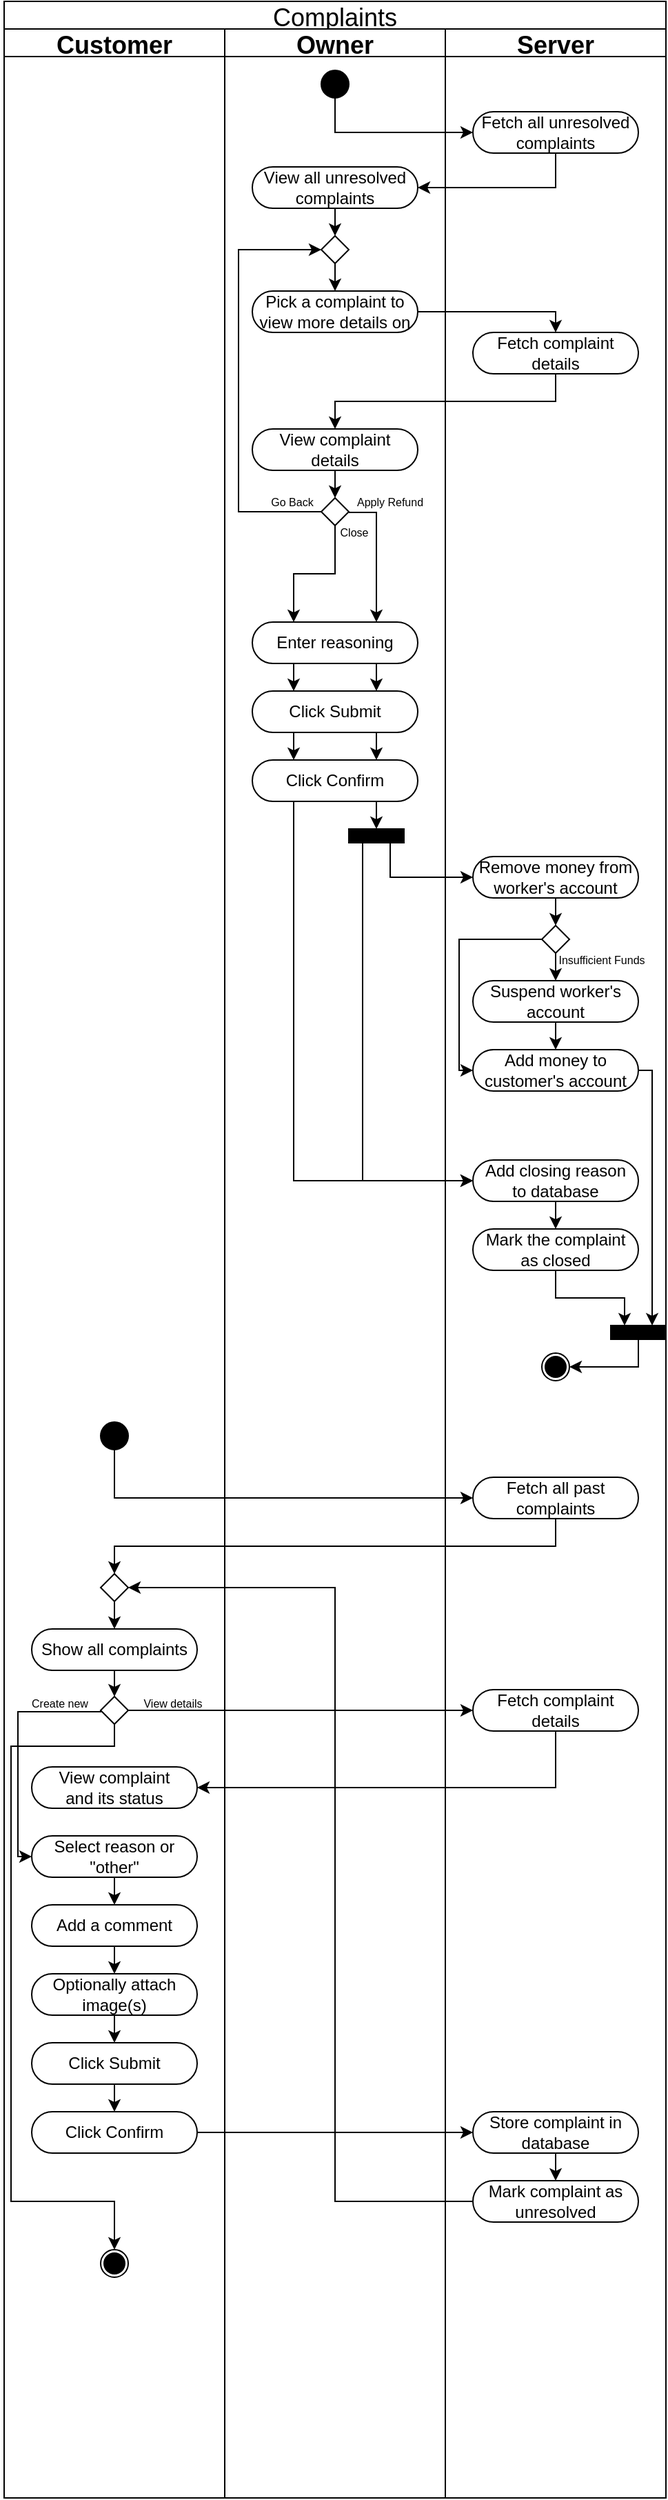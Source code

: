<mxfile version="16.5.1" type="device"><diagram id="_SLtAi79VqK4mdnjfgfI" name="Page-1"><mxGraphModel dx="816" dy="670" grid="1" gridSize="10" guides="1" tooltips="1" connect="1" arrows="1" fold="1" page="1" pageScale="1" pageWidth="850" pageHeight="1100" math="0" shadow="0"><root><mxCell id="0"/><mxCell id="1" parent="0"/><mxCell id="pZFodb_khQueeRcYUHfo-1" value="Complaints" style="swimlane;childLayout=stackLayout;resizeParent=1;resizeParentMax=0;startSize=20;fontSize=18;fontStyle=0" parent="1" vertex="1"><mxGeometry x="50" y="130" width="480" height="1810" as="geometry"/></mxCell><mxCell id="pZFodb_khQueeRcYUHfo-2" value="Customer" style="swimlane;startSize=20;fontSize=18;" parent="pZFodb_khQueeRcYUHfo-1" vertex="1"><mxGeometry y="20" width="160" height="1790" as="geometry"><mxRectangle y="20" width="40" height="1790" as="alternateBounds"/></mxGeometry></mxCell><mxCell id="pZFodb_khQueeRcYUHfo-62" value="" style="ellipse;whiteSpace=wrap;html=1;aspect=fixed;fillColor=#000000;" parent="pZFodb_khQueeRcYUHfo-2" vertex="1"><mxGeometry x="70" y="1010" width="20" height="20" as="geometry"/></mxCell><mxCell id="pZFodb_khQueeRcYUHfo-77" style="edgeStyle=orthogonalEdgeStyle;rounded=0;orthogonalLoop=1;jettySize=auto;html=1;exitX=0.5;exitY=1;exitDx=0;exitDy=0;entryX=0.5;entryY=0;entryDx=0;entryDy=0;fontSize=8;" parent="pZFodb_khQueeRcYUHfo-2" source="pZFodb_khQueeRcYUHfo-70" target="pZFodb_khQueeRcYUHfo-75" edge="1"><mxGeometry relative="1" as="geometry"/></mxCell><mxCell id="pZFodb_khQueeRcYUHfo-70" value="" style="rhombus;whiteSpace=wrap;html=1;fontSize=18;fillColor=#FFFFFF;" parent="pZFodb_khQueeRcYUHfo-2" vertex="1"><mxGeometry x="70" y="1120" width="20" height="20" as="geometry"/></mxCell><mxCell id="pZFodb_khQueeRcYUHfo-75" value="Show all complaints" style="rounded=1;whiteSpace=wrap;html=1;fillColor=#FFFFFF;arcSize=50;" parent="pZFodb_khQueeRcYUHfo-2" vertex="1"><mxGeometry x="20" y="1160" width="120" height="30" as="geometry"/></mxCell><mxCell id="pZFodb_khQueeRcYUHfo-80" value="View complaint&lt;br&gt;and its status" style="rounded=1;whiteSpace=wrap;html=1;fillColor=#FFFFFF;arcSize=50;" parent="pZFodb_khQueeRcYUHfo-2" vertex="1"><mxGeometry x="20" y="1260" width="120" height="30" as="geometry"/></mxCell><mxCell id="oEQmmUMrwMmNv6_b_LVQ-38" value="View details" style="text;html=1;strokeColor=none;fillColor=none;align=center;verticalAlign=middle;whiteSpace=wrap;rounded=0;fontSize=8;" vertex="1" parent="pZFodb_khQueeRcYUHfo-2"><mxGeometry x="90" y="1199" width="65" height="30" as="geometry"/></mxCell><mxCell id="oEQmmUMrwMmNv6_b_LVQ-40" value="Create new" style="text;html=1;strokeColor=none;fillColor=none;align=center;verticalAlign=middle;whiteSpace=wrap;rounded=0;fontSize=8;" vertex="1" parent="pZFodb_khQueeRcYUHfo-2"><mxGeometry x="8" y="1199" width="65" height="30" as="geometry"/></mxCell><mxCell id="fCHww71OU1-rWZyPSjRY-1" value="" style="ellipse;whiteSpace=wrap;html=1;aspect=fixed;fontSize=18;fillColor=#FFFFFF;" parent="pZFodb_khQueeRcYUHfo-2" vertex="1"><mxGeometry x="70" y="1610" width="20" height="20" as="geometry"/></mxCell><mxCell id="fCHww71OU1-rWZyPSjRY-2" value="" style="ellipse;whiteSpace=wrap;html=1;aspect=fixed;fontSize=18;fillColor=#000000;strokeWidth=6;" parent="pZFodb_khQueeRcYUHfo-2" vertex="1"><mxGeometry x="75" y="1615" width="10" height="10" as="geometry"/></mxCell><mxCell id="oEQmmUMrwMmNv6_b_LVQ-47" value="Click Confirm" style="rounded=1;whiteSpace=wrap;html=1;fillColor=#FFFFFF;arcSize=50;" vertex="1" parent="pZFodb_khQueeRcYUHfo-2"><mxGeometry x="20" y="1510" width="120" height="30" as="geometry"/></mxCell><mxCell id="oEQmmUMrwMmNv6_b_LVQ-46" value="Click Submit" style="rounded=1;whiteSpace=wrap;html=1;fillColor=#FFFFFF;arcSize=50;" vertex="1" parent="pZFodb_khQueeRcYUHfo-2"><mxGeometry x="20" y="1460" width="120" height="30" as="geometry"/></mxCell><mxCell id="oEQmmUMrwMmNv6_b_LVQ-49" style="edgeStyle=orthogonalEdgeStyle;rounded=0;orthogonalLoop=1;jettySize=auto;html=1;exitX=0.5;exitY=1;exitDx=0;exitDy=0;entryX=0.5;entryY=0;entryDx=0;entryDy=0;" edge="1" parent="pZFodb_khQueeRcYUHfo-2" source="oEQmmUMrwMmNv6_b_LVQ-46" target="oEQmmUMrwMmNv6_b_LVQ-47"><mxGeometry relative="1" as="geometry"/></mxCell><mxCell id="oEQmmUMrwMmNv6_b_LVQ-43" value="Optionally attach image(s)" style="rounded=1;whiteSpace=wrap;html=1;fillColor=#FFFFFF;arcSize=50;" vertex="1" parent="pZFodb_khQueeRcYUHfo-2"><mxGeometry x="20" y="1410" width="120" height="30" as="geometry"/></mxCell><mxCell id="oEQmmUMrwMmNv6_b_LVQ-48" style="edgeStyle=orthogonalEdgeStyle;rounded=0;orthogonalLoop=1;jettySize=auto;html=1;exitX=0.5;exitY=1;exitDx=0;exitDy=0;entryX=0.5;entryY=0;entryDx=0;entryDy=0;" edge="1" parent="pZFodb_khQueeRcYUHfo-2" source="oEQmmUMrwMmNv6_b_LVQ-43" target="oEQmmUMrwMmNv6_b_LVQ-46"><mxGeometry relative="1" as="geometry"/></mxCell><mxCell id="oEQmmUMrwMmNv6_b_LVQ-42" value="Add a comment" style="rounded=1;whiteSpace=wrap;html=1;fillColor=#FFFFFF;arcSize=50;" vertex="1" parent="pZFodb_khQueeRcYUHfo-2"><mxGeometry x="20" y="1360" width="120" height="30" as="geometry"/></mxCell><mxCell id="oEQmmUMrwMmNv6_b_LVQ-45" style="edgeStyle=orthogonalEdgeStyle;rounded=0;orthogonalLoop=1;jettySize=auto;html=1;exitX=0.5;exitY=1;exitDx=0;exitDy=0;entryX=0.5;entryY=0;entryDx=0;entryDy=0;" edge="1" parent="pZFodb_khQueeRcYUHfo-2" source="oEQmmUMrwMmNv6_b_LVQ-42" target="oEQmmUMrwMmNv6_b_LVQ-43"><mxGeometry relative="1" as="geometry"/></mxCell><mxCell id="pZFodb_khQueeRcYUHfo-81" value="Select reason or &quot;other&quot;" style="rounded=1;whiteSpace=wrap;html=1;fillColor=#FFFFFF;arcSize=50;" parent="pZFodb_khQueeRcYUHfo-2" vertex="1"><mxGeometry x="20" y="1310" width="120" height="30" as="geometry"/></mxCell><mxCell id="oEQmmUMrwMmNv6_b_LVQ-44" style="edgeStyle=orthogonalEdgeStyle;rounded=0;orthogonalLoop=1;jettySize=auto;html=1;exitX=0.5;exitY=1;exitDx=0;exitDy=0;entryX=0.5;entryY=0;entryDx=0;entryDy=0;" edge="1" parent="pZFodb_khQueeRcYUHfo-2" source="pZFodb_khQueeRcYUHfo-81" target="oEQmmUMrwMmNv6_b_LVQ-42"><mxGeometry relative="1" as="geometry"/></mxCell><mxCell id="pZFodb_khQueeRcYUHfo-78" value="" style="rhombus;whiteSpace=wrap;html=1;fontSize=18;fillColor=#FFFFFF;" parent="pZFodb_khQueeRcYUHfo-2" vertex="1"><mxGeometry x="70" y="1209" width="20" height="20" as="geometry"/></mxCell><mxCell id="pZFodb_khQueeRcYUHfo-79" style="edgeStyle=orthogonalEdgeStyle;rounded=0;orthogonalLoop=1;jettySize=auto;html=1;exitX=0.5;exitY=1;exitDx=0;exitDy=0;entryX=0.5;entryY=0;entryDx=0;entryDy=0;fontSize=8;" parent="pZFodb_khQueeRcYUHfo-2" source="pZFodb_khQueeRcYUHfo-75" target="pZFodb_khQueeRcYUHfo-78" edge="1"><mxGeometry relative="1" as="geometry"/></mxCell><mxCell id="oEQmmUMrwMmNv6_b_LVQ-59" style="edgeStyle=orthogonalEdgeStyle;rounded=0;orthogonalLoop=1;jettySize=auto;html=1;exitX=0;exitY=0.5;exitDx=0;exitDy=0;entryX=0;entryY=0.5;entryDx=0;entryDy=0;" edge="1" parent="pZFodb_khQueeRcYUHfo-2" source="pZFodb_khQueeRcYUHfo-78" target="pZFodb_khQueeRcYUHfo-81"><mxGeometry relative="1" as="geometry"><Array as="points"><mxPoint x="10" y="1220"/><mxPoint x="10" y="1325"/></Array></mxGeometry></mxCell><mxCell id="oEQmmUMrwMmNv6_b_LVQ-67" style="edgeStyle=orthogonalEdgeStyle;rounded=0;orthogonalLoop=1;jettySize=auto;html=1;exitX=0.5;exitY=1;exitDx=0;exitDy=0;entryX=0.5;entryY=0;entryDx=0;entryDy=0;" edge="1" parent="pZFodb_khQueeRcYUHfo-2" source="pZFodb_khQueeRcYUHfo-78" target="fCHww71OU1-rWZyPSjRY-1"><mxGeometry relative="1" as="geometry"><mxPoint x="80" y="1235" as="sourcePoint"/><mxPoint x="80" y="1600" as="targetPoint"/><Array as="points"><mxPoint x="80" y="1245"/><mxPoint x="5" y="1245"/><mxPoint x="5" y="1575"/><mxPoint x="80" y="1575"/></Array></mxGeometry></mxCell><mxCell id="pZFodb_khQueeRcYUHfo-3" value="Owner" style="swimlane;startSize=20;fontSize=18;" parent="pZFodb_khQueeRcYUHfo-1" vertex="1"><mxGeometry x="160" y="20" width="160" height="1790" as="geometry"/></mxCell><mxCell id="pZFodb_khQueeRcYUHfo-17" value="" style="ellipse;whiteSpace=wrap;html=1;aspect=fixed;fillColor=#000000;" parent="pZFodb_khQueeRcYUHfo-3" vertex="1"><mxGeometry x="70" y="30" width="20" height="20" as="geometry"/></mxCell><mxCell id="pZFodb_khQueeRcYUHfo-28" style="edgeStyle=orthogonalEdgeStyle;rounded=0;orthogonalLoop=1;jettySize=auto;html=1;exitX=0.5;exitY=1;exitDx=0;exitDy=0;entryX=0.5;entryY=0;entryDx=0;entryDy=0;fontSize=18;" parent="pZFodb_khQueeRcYUHfo-3" source="pZFodb_khQueeRcYUHfo-22" target="pZFodb_khQueeRcYUHfo-27" edge="1"><mxGeometry relative="1" as="geometry"/></mxCell><mxCell id="pZFodb_khQueeRcYUHfo-22" value="View all unresolved complaints" style="rounded=1;whiteSpace=wrap;html=1;fillColor=#FFFFFF;arcSize=50;" parent="pZFodb_khQueeRcYUHfo-3" vertex="1"><mxGeometry x="20" y="100" width="120" height="30" as="geometry"/></mxCell><mxCell id="pZFodb_khQueeRcYUHfo-29" style="edgeStyle=orthogonalEdgeStyle;rounded=0;orthogonalLoop=1;jettySize=auto;html=1;exitX=0.5;exitY=1;exitDx=0;exitDy=0;entryX=0.5;entryY=0;entryDx=0;entryDy=0;fontSize=18;" parent="pZFodb_khQueeRcYUHfo-3" source="pZFodb_khQueeRcYUHfo-27" target="pZFodb_khQueeRcYUHfo-26" edge="1"><mxGeometry relative="1" as="geometry"/></mxCell><mxCell id="pZFodb_khQueeRcYUHfo-27" value="" style="rhombus;whiteSpace=wrap;html=1;fontSize=18;fillColor=#FFFFFF;" parent="pZFodb_khQueeRcYUHfo-3" vertex="1"><mxGeometry x="70" y="150" width="20" height="20" as="geometry"/></mxCell><mxCell id="pZFodb_khQueeRcYUHfo-26" value="Pick a complaint to view more details on" style="rounded=1;whiteSpace=wrap;html=1;fillColor=#FFFFFF;arcSize=50;" parent="pZFodb_khQueeRcYUHfo-3" vertex="1"><mxGeometry x="20" y="190" width="120" height="30" as="geometry"/></mxCell><mxCell id="pZFodb_khQueeRcYUHfo-42" value="Enter reasoning" style="rounded=1;whiteSpace=wrap;html=1;fillColor=#FFFFFF;arcSize=50;" parent="pZFodb_khQueeRcYUHfo-3" vertex="1"><mxGeometry x="20" y="430" width="120" height="30" as="geometry"/></mxCell><mxCell id="pZFodb_khQueeRcYUHfo-46" value="Close" style="text;html=1;strokeColor=none;fillColor=none;align=center;verticalAlign=middle;whiteSpace=wrap;rounded=0;fontSize=8;" parent="pZFodb_khQueeRcYUHfo-3" vertex="1"><mxGeometry x="64" y="350" width="60" height="30" as="geometry"/></mxCell><mxCell id="oEQmmUMrwMmNv6_b_LVQ-18" value="" style="rounded=0;whiteSpace=wrap;html=1;fillColor=#000000;" vertex="1" parent="pZFodb_khQueeRcYUHfo-3"><mxGeometry x="90" y="580" width="40" height="10" as="geometry"/></mxCell><mxCell id="pZFodb_khQueeRcYUHfo-19" style="edgeStyle=orthogonalEdgeStyle;rounded=0;orthogonalLoop=1;jettySize=auto;html=1;exitX=0.5;exitY=1;exitDx=0;exitDy=0;entryX=0;entryY=0.5;entryDx=0;entryDy=0;fontSize=18;" parent="pZFodb_khQueeRcYUHfo-1" source="pZFodb_khQueeRcYUHfo-17" target="pZFodb_khQueeRcYUHfo-18" edge="1"><mxGeometry relative="1" as="geometry"/></mxCell><mxCell id="pZFodb_khQueeRcYUHfo-21" style="edgeStyle=orthogonalEdgeStyle;rounded=0;orthogonalLoop=1;jettySize=auto;html=1;exitX=0.5;exitY=1;exitDx=0;exitDy=0;fontSize=18;entryX=1;entryY=0.5;entryDx=0;entryDy=0;" parent="pZFodb_khQueeRcYUHfo-1" source="pZFodb_khQueeRcYUHfo-18" target="pZFodb_khQueeRcYUHfo-22" edge="1"><mxGeometry relative="1" as="geometry"><mxPoint x="340" y="130" as="targetPoint"/></mxGeometry></mxCell><mxCell id="pZFodb_khQueeRcYUHfo-37" style="edgeStyle=orthogonalEdgeStyle;rounded=0;orthogonalLoop=1;jettySize=auto;html=1;exitX=1;exitY=0.5;exitDx=0;exitDy=0;entryX=0.5;entryY=0;entryDx=0;entryDy=0;fontSize=18;" parent="pZFodb_khQueeRcYUHfo-1" source="pZFodb_khQueeRcYUHfo-26" target="pZFodb_khQueeRcYUHfo-35" edge="1"><mxGeometry relative="1" as="geometry"><Array as="points"><mxPoint x="400" y="225"/></Array></mxGeometry></mxCell><mxCell id="pZFodb_khQueeRcYUHfo-69" style="edgeStyle=orthogonalEdgeStyle;rounded=0;orthogonalLoop=1;jettySize=auto;html=1;exitX=0.5;exitY=1;exitDx=0;exitDy=0;entryX=0;entryY=0.5;entryDx=0;entryDy=0;fontSize=8;" parent="pZFodb_khQueeRcYUHfo-1" source="pZFodb_khQueeRcYUHfo-62" target="pZFodb_khQueeRcYUHfo-68" edge="1"><mxGeometry relative="1" as="geometry"><mxPoint x="140" y="1085" as="sourcePoint"/></mxGeometry></mxCell><mxCell id="oEQmmUMrwMmNv6_b_LVQ-29" style="edgeStyle=orthogonalEdgeStyle;rounded=0;orthogonalLoop=1;jettySize=auto;html=1;exitX=0.25;exitY=1;exitDx=0;exitDy=0;entryX=0;entryY=0.5;entryDx=0;entryDy=0;" edge="1" parent="pZFodb_khQueeRcYUHfo-1" source="oEQmmUMrwMmNv6_b_LVQ-18" target="pZFodb_khQueeRcYUHfo-52"><mxGeometry relative="1" as="geometry"/></mxCell><mxCell id="oEQmmUMrwMmNv6_b_LVQ-30" style="edgeStyle=orthogonalEdgeStyle;rounded=0;orthogonalLoop=1;jettySize=auto;html=1;exitX=0.75;exitY=1;exitDx=0;exitDy=0;entryX=0;entryY=0.5;entryDx=0;entryDy=0;" edge="1" parent="pZFodb_khQueeRcYUHfo-1" source="oEQmmUMrwMmNv6_b_LVQ-18" target="oEQmmUMrwMmNv6_b_LVQ-3"><mxGeometry relative="1" as="geometry"><mxPoint x="280.235" y="630" as="targetPoint"/></mxGeometry></mxCell><mxCell id="pZFodb_khQueeRcYUHfo-4" value="Server" style="swimlane;startSize=20;fontSize=18;" parent="pZFodb_khQueeRcYUHfo-1" vertex="1"><mxGeometry x="320" y="20" width="160" height="1790" as="geometry"/></mxCell><mxCell id="pZFodb_khQueeRcYUHfo-18" value="Fetch all unresolved complaints" style="rounded=1;whiteSpace=wrap;html=1;fillColor=#FFFFFF;arcSize=50;" parent="pZFodb_khQueeRcYUHfo-4" vertex="1"><mxGeometry x="20" y="60" width="120" height="30" as="geometry"/></mxCell><mxCell id="pZFodb_khQueeRcYUHfo-35" value="Fetch complaint details" style="rounded=1;whiteSpace=wrap;html=1;fillColor=#FFFFFF;arcSize=50;" parent="pZFodb_khQueeRcYUHfo-4" vertex="1"><mxGeometry x="20" y="220" width="120" height="30" as="geometry"/></mxCell><mxCell id="pZFodb_khQueeRcYUHfo-52" value="Add closing reason&lt;br&gt;to database" style="rounded=1;whiteSpace=wrap;html=1;fillColor=#FFFFFF;arcSize=50;" parent="pZFodb_khQueeRcYUHfo-4" vertex="1"><mxGeometry x="20" y="820" width="120" height="30" as="geometry"/></mxCell><mxCell id="pZFodb_khQueeRcYUHfo-68" value="Fetch all past complaints" style="rounded=1;whiteSpace=wrap;html=1;fillColor=#FFFFFF;arcSize=50;" parent="pZFodb_khQueeRcYUHfo-4" vertex="1"><mxGeometry x="20" y="1050" width="120" height="30" as="geometry"/></mxCell><mxCell id="oEQmmUMrwMmNv6_b_LVQ-3" value="Remove money from worker's account" style="rounded=1;whiteSpace=wrap;html=1;fillColor=#FFFFFF;arcSize=50;" vertex="1" parent="pZFodb_khQueeRcYUHfo-4"><mxGeometry x="20" y="600" width="120" height="30" as="geometry"/></mxCell><mxCell id="oEQmmUMrwMmNv6_b_LVQ-9" style="edgeStyle=orthogonalEdgeStyle;rounded=0;orthogonalLoop=1;jettySize=auto;html=1;exitX=0.5;exitY=1;exitDx=0;exitDy=0;entryX=0.5;entryY=0;entryDx=0;entryDy=0;" edge="1" parent="pZFodb_khQueeRcYUHfo-4" source="oEQmmUMrwMmNv6_b_LVQ-4" target="oEQmmUMrwMmNv6_b_LVQ-8"><mxGeometry relative="1" as="geometry"/></mxCell><mxCell id="oEQmmUMrwMmNv6_b_LVQ-4" value="Suspend worker's account" style="rounded=1;whiteSpace=wrap;html=1;fillColor=#FFFFFF;arcSize=50;" vertex="1" parent="pZFodb_khQueeRcYUHfo-4"><mxGeometry x="20" y="690" width="120" height="30" as="geometry"/></mxCell><mxCell id="oEQmmUMrwMmNv6_b_LVQ-34" style="edgeStyle=orthogonalEdgeStyle;rounded=0;orthogonalLoop=1;jettySize=auto;html=1;exitX=1;exitY=0.5;exitDx=0;exitDy=0;entryX=0.75;entryY=0;entryDx=0;entryDy=0;" edge="1" parent="pZFodb_khQueeRcYUHfo-4" source="oEQmmUMrwMmNv6_b_LVQ-8" target="oEQmmUMrwMmNv6_b_LVQ-33"><mxGeometry relative="1" as="geometry"><Array as="points"><mxPoint x="150" y="755"/></Array></mxGeometry></mxCell><mxCell id="oEQmmUMrwMmNv6_b_LVQ-8" value="Add money to customer's account" style="rounded=1;whiteSpace=wrap;html=1;fillColor=#FFFFFF;arcSize=50;" vertex="1" parent="pZFodb_khQueeRcYUHfo-4"><mxGeometry x="20" y="740" width="120" height="30" as="geometry"/></mxCell><mxCell id="oEQmmUMrwMmNv6_b_LVQ-32" value="Insufficient Funds" style="text;html=1;strokeColor=none;fillColor=none;align=center;verticalAlign=middle;whiteSpace=wrap;rounded=0;fontSize=8;" vertex="1" parent="pZFodb_khQueeRcYUHfo-4"><mxGeometry x="81" y="660" width="65" height="30" as="geometry"/></mxCell><mxCell id="oEQmmUMrwMmNv6_b_LVQ-33" value="" style="rounded=0;whiteSpace=wrap;html=1;fillColor=#000000;" vertex="1" parent="pZFodb_khQueeRcYUHfo-4"><mxGeometry x="120" y="940" width="40" height="10" as="geometry"/></mxCell><mxCell id="oEQmmUMrwMmNv6_b_LVQ-55" value="Fetch complaint details" style="rounded=1;whiteSpace=wrap;html=1;fillColor=#FFFFFF;arcSize=50;" vertex="1" parent="pZFodb_khQueeRcYUHfo-4"><mxGeometry x="20" y="1204" width="120" height="30" as="geometry"/></mxCell><mxCell id="pZFodb_khQueeRcYUHfo-102" value="Mark complaint as unresolved" style="rounded=1;whiteSpace=wrap;html=1;fillColor=#FFFFFF;arcSize=50;" parent="pZFodb_khQueeRcYUHfo-4" vertex="1"><mxGeometry x="20" y="1560" width="120" height="30" as="geometry"/></mxCell><mxCell id="oEQmmUMrwMmNv6_b_LVQ-50" value="Store complaint in database" style="rounded=1;whiteSpace=wrap;html=1;fillColor=#FFFFFF;arcSize=50;" vertex="1" parent="pZFodb_khQueeRcYUHfo-4"><mxGeometry x="20" y="1510" width="120" height="30" as="geometry"/></mxCell><mxCell id="oEQmmUMrwMmNv6_b_LVQ-61" style="edgeStyle=orthogonalEdgeStyle;rounded=0;orthogonalLoop=1;jettySize=auto;html=1;exitX=0.5;exitY=1;exitDx=0;exitDy=0;entryX=0.5;entryY=0;entryDx=0;entryDy=0;" edge="1" parent="pZFodb_khQueeRcYUHfo-4" source="oEQmmUMrwMmNv6_b_LVQ-50" target="pZFodb_khQueeRcYUHfo-102"><mxGeometry relative="1" as="geometry"/></mxCell><mxCell id="oEQmmUMrwMmNv6_b_LVQ-58" style="edgeStyle=orthogonalEdgeStyle;rounded=0;orthogonalLoop=1;jettySize=auto;html=1;exitX=0.5;exitY=1;exitDx=0;exitDy=0;entryX=1;entryY=0.5;entryDx=0;entryDy=0;" edge="1" parent="pZFodb_khQueeRcYUHfo-1" source="oEQmmUMrwMmNv6_b_LVQ-55" target="pZFodb_khQueeRcYUHfo-80"><mxGeometry relative="1" as="geometry"/></mxCell><mxCell id="oEQmmUMrwMmNv6_b_LVQ-63" style="edgeStyle=orthogonalEdgeStyle;rounded=0;orthogonalLoop=1;jettySize=auto;html=1;exitX=0.5;exitY=1;exitDx=0;exitDy=0;entryX=0.5;entryY=0;entryDx=0;entryDy=0;" edge="1" parent="pZFodb_khQueeRcYUHfo-1" source="pZFodb_khQueeRcYUHfo-68" target="pZFodb_khQueeRcYUHfo-70"><mxGeometry relative="1" as="geometry"/></mxCell><mxCell id="oEQmmUMrwMmNv6_b_LVQ-57" style="edgeStyle=orthogonalEdgeStyle;rounded=0;orthogonalLoop=1;jettySize=auto;html=1;exitX=1;exitY=0.5;exitDx=0;exitDy=0;entryX=0;entryY=0.5;entryDx=0;entryDy=0;" edge="1" parent="pZFodb_khQueeRcYUHfo-1" source="pZFodb_khQueeRcYUHfo-78" target="oEQmmUMrwMmNv6_b_LVQ-55"><mxGeometry relative="1" as="geometry"/></mxCell><mxCell id="oEQmmUMrwMmNv6_b_LVQ-64" style="edgeStyle=orthogonalEdgeStyle;rounded=0;orthogonalLoop=1;jettySize=auto;html=1;exitX=0;exitY=0.5;exitDx=0;exitDy=0;entryX=1;entryY=0.5;entryDx=0;entryDy=0;" edge="1" parent="pZFodb_khQueeRcYUHfo-1" source="pZFodb_khQueeRcYUHfo-102" target="pZFodb_khQueeRcYUHfo-70"><mxGeometry relative="1" as="geometry"><Array as="points"><mxPoint x="240" y="1595"/><mxPoint x="240" y="1150"/></Array></mxGeometry></mxCell><mxCell id="oEQmmUMrwMmNv6_b_LVQ-60" style="edgeStyle=orthogonalEdgeStyle;rounded=0;orthogonalLoop=1;jettySize=auto;html=1;exitX=1;exitY=0.5;exitDx=0;exitDy=0;entryX=0;entryY=0.5;entryDx=0;entryDy=0;" edge="1" parent="pZFodb_khQueeRcYUHfo-1" source="oEQmmUMrwMmNv6_b_LVQ-47" target="oEQmmUMrwMmNv6_b_LVQ-50"><mxGeometry relative="1" as="geometry"/></mxCell><mxCell id="pZFodb_khQueeRcYUHfo-32" style="edgeStyle=orthogonalEdgeStyle;rounded=0;orthogonalLoop=1;jettySize=auto;html=1;exitX=0;exitY=0.5;exitDx=0;exitDy=0;entryX=0;entryY=0.5;entryDx=0;entryDy=0;fontSize=18;" parent="1" source="pZFodb_khQueeRcYUHfo-30" target="pZFodb_khQueeRcYUHfo-27" edge="1"><mxGeometry relative="1" as="geometry"><Array as="points"><mxPoint x="220" y="500"/><mxPoint x="220" y="310"/></Array></mxGeometry></mxCell><mxCell id="pZFodb_khQueeRcYUHfo-45" style="edgeStyle=orthogonalEdgeStyle;rounded=0;orthogonalLoop=1;jettySize=auto;html=1;exitX=0.5;exitY=1;exitDx=0;exitDy=0;entryX=0.25;entryY=0;entryDx=0;entryDy=0;fontSize=12;" parent="1" source="pZFodb_khQueeRcYUHfo-30" target="pZFodb_khQueeRcYUHfo-42" edge="1"><mxGeometry relative="1" as="geometry"/></mxCell><mxCell id="pZFodb_khQueeRcYUHfo-30" value="" style="rhombus;whiteSpace=wrap;html=1;fontSize=18;fillColor=#FFFFFF;" parent="1" vertex="1"><mxGeometry x="280" y="490" width="20" height="20" as="geometry"/></mxCell><mxCell id="pZFodb_khQueeRcYUHfo-34" style="edgeStyle=orthogonalEdgeStyle;rounded=0;orthogonalLoop=1;jettySize=auto;html=1;exitX=0.5;exitY=1;exitDx=0;exitDy=0;entryX=0.5;entryY=0;entryDx=0;entryDy=0;fontSize=18;" parent="1" source="pZFodb_khQueeRcYUHfo-33" target="pZFodb_khQueeRcYUHfo-30" edge="1"><mxGeometry relative="1" as="geometry"/></mxCell><mxCell id="pZFodb_khQueeRcYUHfo-33" value="View complaint details" style="rounded=1;whiteSpace=wrap;html=1;fillColor=#FFFFFF;arcSize=50;" parent="1" vertex="1"><mxGeometry x="230" y="440" width="120" height="30" as="geometry"/></mxCell><mxCell id="pZFodb_khQueeRcYUHfo-47" value="Go Back" style="text;html=1;strokeColor=none;fillColor=none;align=center;verticalAlign=middle;whiteSpace=wrap;rounded=0;fontSize=8;" parent="1" vertex="1"><mxGeometry x="229" y="478" width="60" height="30" as="geometry"/></mxCell><mxCell id="oEQmmUMrwMmNv6_b_LVQ-16" style="edgeStyle=orthogonalEdgeStyle;rounded=0;orthogonalLoop=1;jettySize=auto;html=1;exitX=0.25;exitY=1;exitDx=0;exitDy=0;entryX=0.25;entryY=0;entryDx=0;entryDy=0;" edge="1" parent="1" source="pZFodb_khQueeRcYUHfo-48" target="pZFodb_khQueeRcYUHfo-50"><mxGeometry relative="1" as="geometry"/></mxCell><mxCell id="oEQmmUMrwMmNv6_b_LVQ-17" style="edgeStyle=orthogonalEdgeStyle;rounded=0;orthogonalLoop=1;jettySize=auto;html=1;exitX=0.75;exitY=1;exitDx=0;exitDy=0;entryX=0.75;entryY=0;entryDx=0;entryDy=0;" edge="1" parent="1" source="pZFodb_khQueeRcYUHfo-48" target="pZFodb_khQueeRcYUHfo-50"><mxGeometry relative="1" as="geometry"/></mxCell><mxCell id="pZFodb_khQueeRcYUHfo-48" value="Click Submit" style="rounded=1;whiteSpace=wrap;html=1;fillColor=#FFFFFF;arcSize=50;" parent="1" vertex="1"><mxGeometry x="230" y="630" width="120" height="30" as="geometry"/></mxCell><mxCell id="oEQmmUMrwMmNv6_b_LVQ-21" style="edgeStyle=orthogonalEdgeStyle;rounded=0;orthogonalLoop=1;jettySize=auto;html=1;exitX=0.25;exitY=1;exitDx=0;exitDy=0;entryX=0;entryY=0.5;entryDx=0;entryDy=0;" edge="1" parent="1" source="pZFodb_khQueeRcYUHfo-50" target="pZFodb_khQueeRcYUHfo-52"><mxGeometry relative="1" as="geometry"/></mxCell><mxCell id="oEQmmUMrwMmNv6_b_LVQ-28" style="edgeStyle=orthogonalEdgeStyle;rounded=0;orthogonalLoop=1;jettySize=auto;html=1;exitX=0.75;exitY=1;exitDx=0;exitDy=0;entryX=0.5;entryY=0;entryDx=0;entryDy=0;" edge="1" parent="1" source="pZFodb_khQueeRcYUHfo-50" target="oEQmmUMrwMmNv6_b_LVQ-18"><mxGeometry relative="1" as="geometry"/></mxCell><mxCell id="pZFodb_khQueeRcYUHfo-50" value="Click Confirm" style="rounded=1;whiteSpace=wrap;html=1;fillColor=#FFFFFF;arcSize=50;" parent="1" vertex="1"><mxGeometry x="230" y="680" width="120" height="30" as="geometry"/></mxCell><mxCell id="oEQmmUMrwMmNv6_b_LVQ-35" style="edgeStyle=orthogonalEdgeStyle;rounded=0;orthogonalLoop=1;jettySize=auto;html=1;exitX=0.5;exitY=1;exitDx=0;exitDy=0;entryX=0.25;entryY=0;entryDx=0;entryDy=0;" edge="1" parent="1" source="pZFodb_khQueeRcYUHfo-53" target="oEQmmUMrwMmNv6_b_LVQ-33"><mxGeometry relative="1" as="geometry"><Array as="points"><mxPoint x="450" y="1070"/><mxPoint x="500" y="1070"/></Array></mxGeometry></mxCell><mxCell id="pZFodb_khQueeRcYUHfo-53" value="Mark the complaint&lt;br&gt;as closed" style="rounded=1;whiteSpace=wrap;html=1;fillColor=#FFFFFF;arcSize=50;" parent="1" vertex="1"><mxGeometry x="390" y="1020" width="120" height="30" as="geometry"/></mxCell><mxCell id="pZFodb_khQueeRcYUHfo-55" style="edgeStyle=orthogonalEdgeStyle;rounded=0;orthogonalLoop=1;jettySize=auto;html=1;exitX=0.5;exitY=1;exitDx=0;exitDy=0;entryX=0.5;entryY=0;entryDx=0;entryDy=0;fontSize=8;" parent="1" source="pZFodb_khQueeRcYUHfo-52" target="pZFodb_khQueeRcYUHfo-53" edge="1"><mxGeometry relative="1" as="geometry"/></mxCell><mxCell id="pZFodb_khQueeRcYUHfo-59" value="" style="ellipse;whiteSpace=wrap;html=1;aspect=fixed;fontSize=18;fillColor=#FFFFFF;" parent="1" vertex="1"><mxGeometry x="440" y="1110" width="20" height="20" as="geometry"/></mxCell><mxCell id="pZFodb_khQueeRcYUHfo-60" value="" style="ellipse;whiteSpace=wrap;html=1;aspect=fixed;fontSize=18;fillColor=#000000;strokeWidth=6;" parent="1" vertex="1"><mxGeometry x="445" y="1115" width="10" height="10" as="geometry"/></mxCell><mxCell id="pZFodb_khQueeRcYUHfo-115" style="edgeStyle=orthogonalEdgeStyle;rounded=0;orthogonalLoop=1;jettySize=auto;html=1;exitX=0.5;exitY=1;exitDx=0;exitDy=0;entryX=0.5;entryY=0;entryDx=0;entryDy=0;fontSize=8;" parent="1" source="pZFodb_khQueeRcYUHfo-35" target="pZFodb_khQueeRcYUHfo-33" edge="1"><mxGeometry relative="1" as="geometry"/></mxCell><mxCell id="oEQmmUMrwMmNv6_b_LVQ-12" style="edgeStyle=orthogonalEdgeStyle;rounded=0;orthogonalLoop=1;jettySize=auto;html=1;exitX=0;exitY=0.75;exitDx=0;exitDy=0;entryX=0.75;entryY=0;entryDx=0;entryDy=0;" edge="1" parent="1" source="oEQmmUMrwMmNv6_b_LVQ-1" target="pZFodb_khQueeRcYUHfo-42"><mxGeometry relative="1" as="geometry"><Array as="points"><mxPoint x="320" y="500"/></Array></mxGeometry></mxCell><mxCell id="oEQmmUMrwMmNv6_b_LVQ-1" value="Apply Refund" style="text;html=1;strokeColor=none;fillColor=none;align=center;verticalAlign=middle;whiteSpace=wrap;rounded=0;fontSize=8;" vertex="1" parent="1"><mxGeometry x="300" y="478" width="60" height="30" as="geometry"/></mxCell><mxCell id="oEQmmUMrwMmNv6_b_LVQ-7" style="edgeStyle=orthogonalEdgeStyle;rounded=0;orthogonalLoop=1;jettySize=auto;html=1;exitX=0.5;exitY=1;exitDx=0;exitDy=0;entryX=0.5;entryY=0;entryDx=0;entryDy=0;" edge="1" parent="1" source="oEQmmUMrwMmNv6_b_LVQ-5" target="oEQmmUMrwMmNv6_b_LVQ-4"><mxGeometry relative="1" as="geometry"/></mxCell><mxCell id="oEQmmUMrwMmNv6_b_LVQ-10" style="edgeStyle=orthogonalEdgeStyle;rounded=0;orthogonalLoop=1;jettySize=auto;html=1;exitX=0;exitY=0.5;exitDx=0;exitDy=0;entryX=0;entryY=0.5;entryDx=0;entryDy=0;" edge="1" parent="1" source="oEQmmUMrwMmNv6_b_LVQ-5" target="oEQmmUMrwMmNv6_b_LVQ-8"><mxGeometry relative="1" as="geometry"><Array as="points"><mxPoint x="380" y="810"/><mxPoint x="380" y="905"/></Array></mxGeometry></mxCell><mxCell id="oEQmmUMrwMmNv6_b_LVQ-5" value="" style="rhombus;whiteSpace=wrap;html=1;fontSize=18;fillColor=#FFFFFF;" vertex="1" parent="1"><mxGeometry x="440" y="800" width="20" height="20" as="geometry"/></mxCell><mxCell id="oEQmmUMrwMmNv6_b_LVQ-6" style="edgeStyle=orthogonalEdgeStyle;rounded=0;orthogonalLoop=1;jettySize=auto;html=1;exitX=0.5;exitY=1;exitDx=0;exitDy=0;entryX=0.5;entryY=0;entryDx=0;entryDy=0;" edge="1" parent="1" source="oEQmmUMrwMmNv6_b_LVQ-3" target="oEQmmUMrwMmNv6_b_LVQ-5"><mxGeometry relative="1" as="geometry"/></mxCell><mxCell id="oEQmmUMrwMmNv6_b_LVQ-13" style="edgeStyle=orthogonalEdgeStyle;rounded=0;orthogonalLoop=1;jettySize=auto;html=1;exitX=0.75;exitY=1;exitDx=0;exitDy=0;entryX=0.75;entryY=0;entryDx=0;entryDy=0;" edge="1" parent="1" source="pZFodb_khQueeRcYUHfo-42" target="pZFodb_khQueeRcYUHfo-48"><mxGeometry relative="1" as="geometry"/></mxCell><mxCell id="oEQmmUMrwMmNv6_b_LVQ-15" style="edgeStyle=orthogonalEdgeStyle;rounded=0;orthogonalLoop=1;jettySize=auto;html=1;exitX=0.25;exitY=1;exitDx=0;exitDy=0;entryX=0.25;entryY=0;entryDx=0;entryDy=0;" edge="1" parent="1" source="pZFodb_khQueeRcYUHfo-42" target="pZFodb_khQueeRcYUHfo-48"><mxGeometry relative="1" as="geometry"/></mxCell><mxCell id="oEQmmUMrwMmNv6_b_LVQ-36" style="edgeStyle=orthogonalEdgeStyle;rounded=0;orthogonalLoop=1;jettySize=auto;html=1;exitX=0.5;exitY=1;exitDx=0;exitDy=0;entryX=1;entryY=0.5;entryDx=0;entryDy=0;" edge="1" parent="1" source="oEQmmUMrwMmNv6_b_LVQ-33" target="pZFodb_khQueeRcYUHfo-59"><mxGeometry relative="1" as="geometry"/></mxCell></root></mxGraphModel></diagram></mxfile>